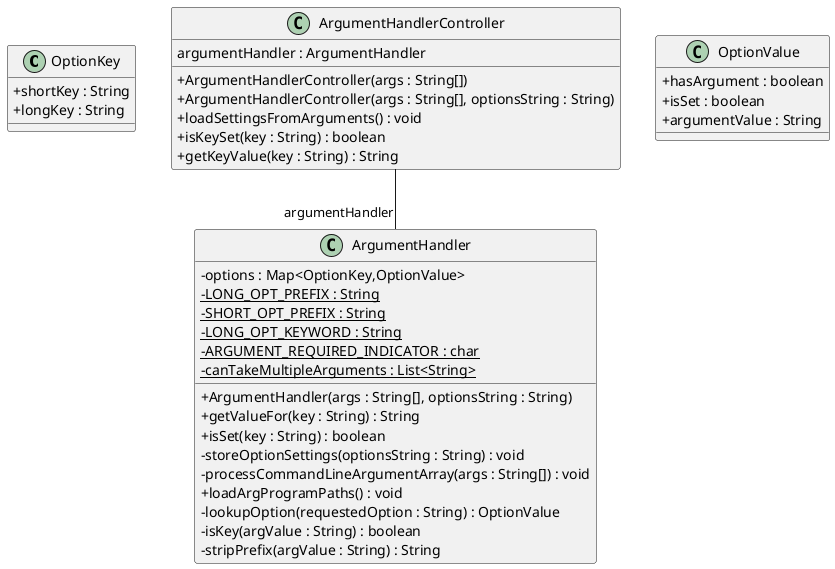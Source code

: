 @startuml
skinparam classAttributeIconSize 0
class OptionKey{
+ shortKey : String
+ longKey : String
}
class ArgumentHandler{
- options : Map<OptionKey,OptionValue>
- {static} LONG_OPT_PREFIX : String
- {static} SHORT_OPT_PREFIX : String
- {static} LONG_OPT_KEYWORD : String
- {static} ARGUMENT_REQUIRED_INDICATOR : char
- {static} canTakeMultipleArguments : List<String>
+ ArgumentHandler(args : String[], optionsString : String)
+ getValueFor(key : String) : String
+ isSet(key : String) : boolean
- storeOptionSettings(optionsString : String) : void
- processCommandLineArgumentArray(args : String[]) : void
+ loadArgProgramPaths() : void
- lookupOption(requestedOption : String) : OptionValue
- isKey(argValue : String) : boolean
- stripPrefix(argValue : String) : String
}
class OptionValue{
+ hasArgument : boolean
+ isSet : boolean
+ argumentValue : String
}
class ArgumentHandlerController{
argumentHandler : ArgumentHandler
+ ArgumentHandlerController(args : String[])
+ ArgumentHandlerController(args : String[], optionsString : String)
+ loadSettingsFromArguments() : void
+ isKeySet(key : String) : boolean
+ getKeyValue(key : String) : String
}
ArgumentHandlerController--"argumentHandler" ArgumentHandler
@enduml